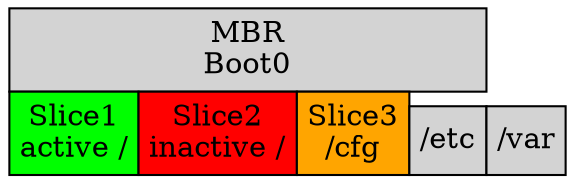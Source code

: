 digraph disklayout {
	abc [shape=none, margin=0, label=<
	<TABLE BORDER="0" CELLBORDER="1" CELLSPACING="0" CELLPADDING="4">
		<TR>
			<TD COLSPAN="6" BGCOLOR="lightgrey">MBR<BR/>Boot0</TD>
		</TR>
		<TR>
			<TD ROWSPAN="2" BGCOLOR="green">Slice1<BR/>active /</TD>
			<TD ROWSPAN="2" BGCOLOR="red">Slice2<BR/>inactive /</TD>
			<TD ROWSPAN="2" BGCOLOR="orange">Slice3<BR/>/cfg</TD>
		</TR>
		<TR>
			<TD COLSPAN="3" BGCOLOR="lightgrey">/etc</TD>
			<TD COLSPAN="3" BGCOLOR="lightgrey">/var</TD>
		</TR>
	</TABLE>>];
}
